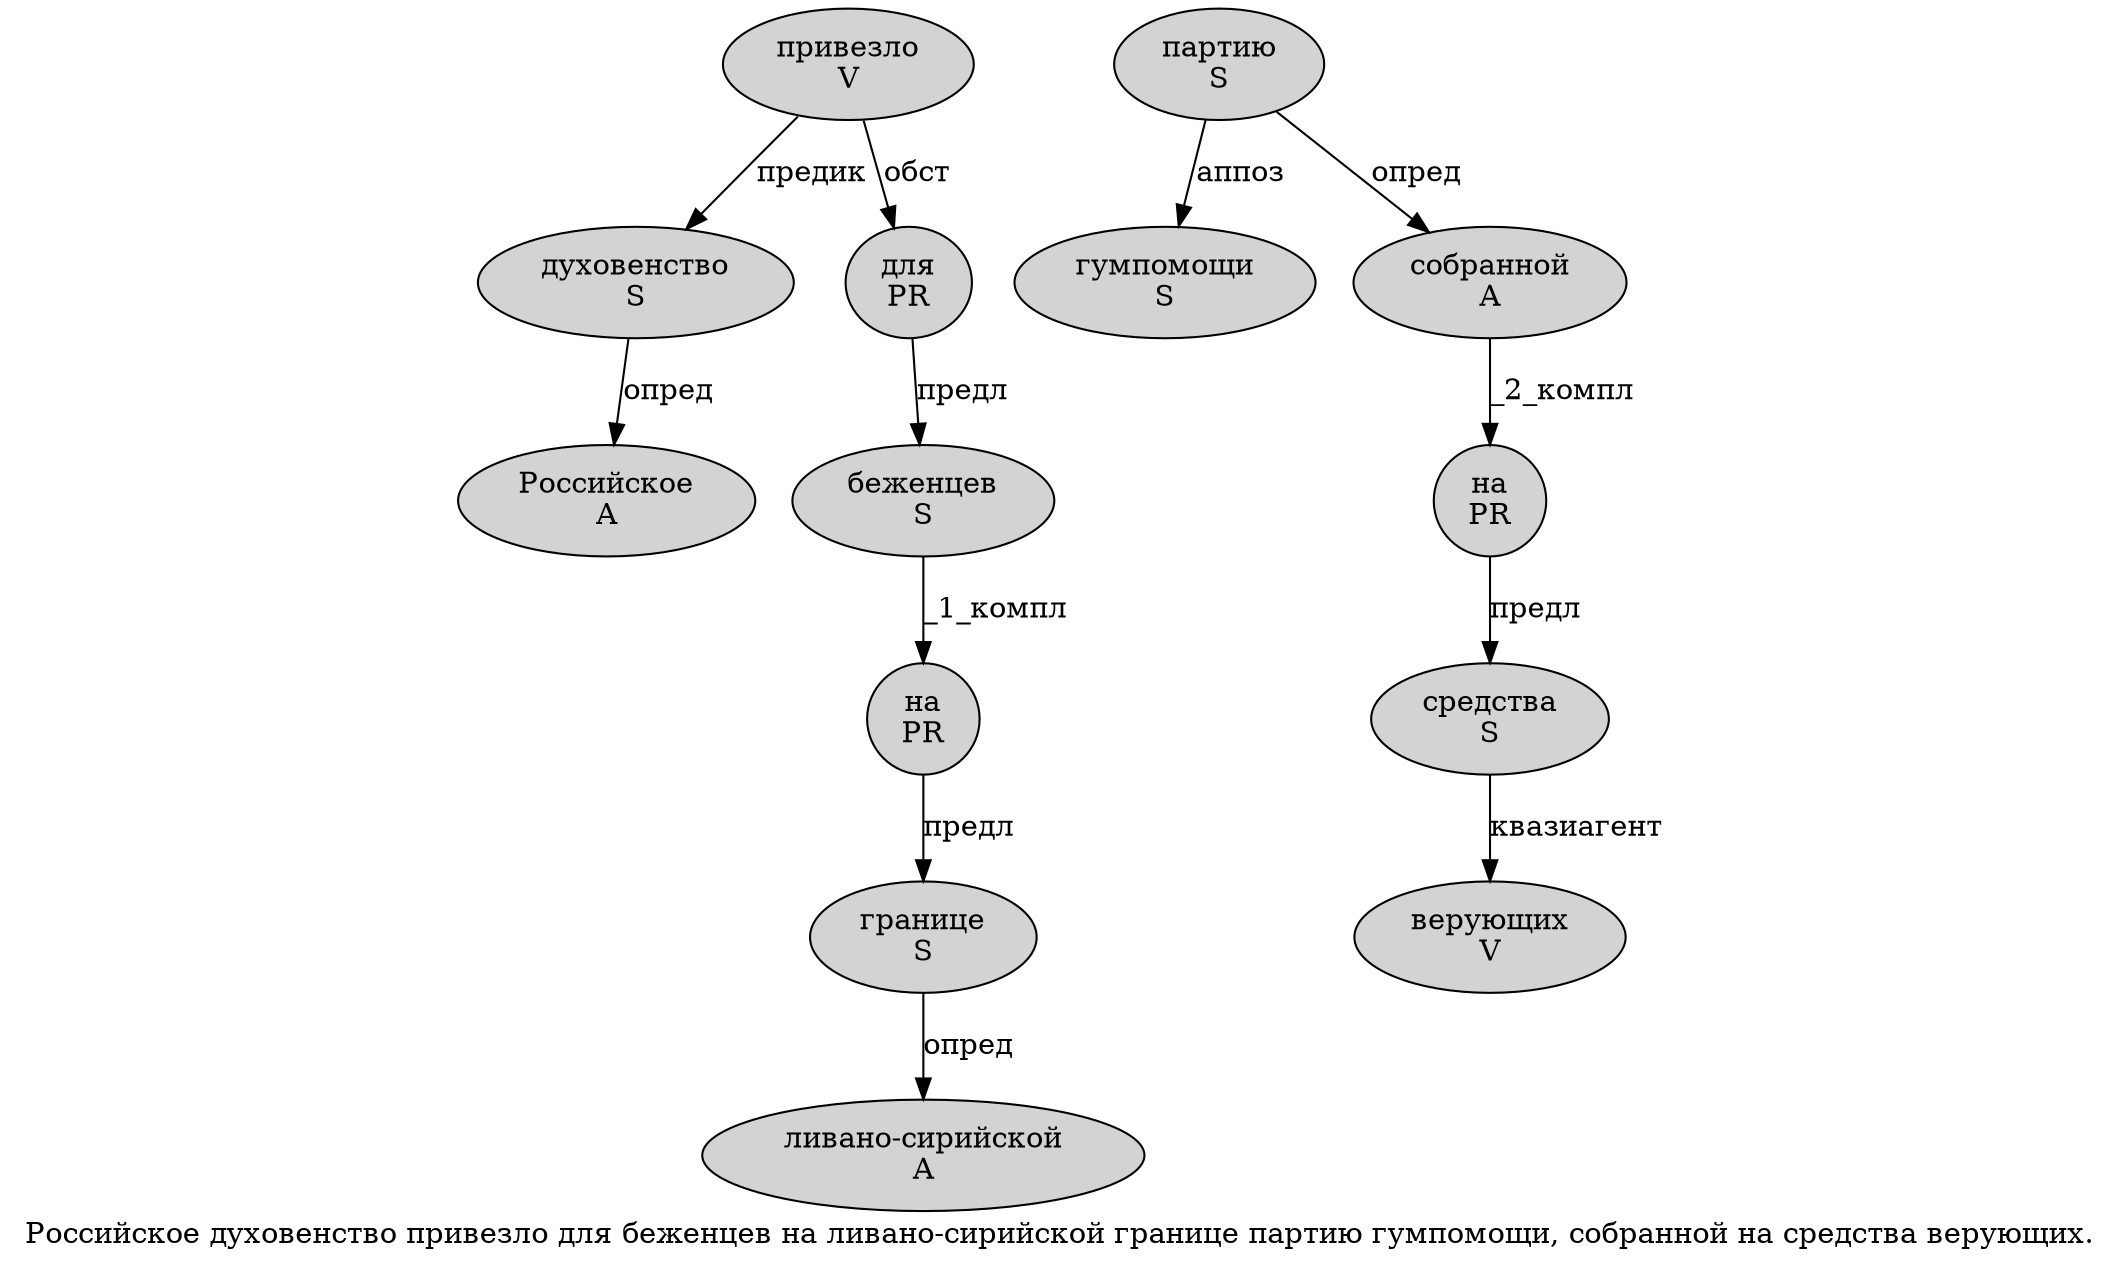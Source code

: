 digraph SENTENCE_1059 {
	graph [label="Российское духовенство привезло для беженцев на ливано-сирийской границе партию гумпомощи, собранной на средства верующих."]
	node [style=filled]
		0 [label="Российское
A" color="" fillcolor=lightgray penwidth=1 shape=ellipse]
		1 [label="духовенство
S" color="" fillcolor=lightgray penwidth=1 shape=ellipse]
		2 [label="привезло
V" color="" fillcolor=lightgray penwidth=1 shape=ellipse]
		3 [label="для
PR" color="" fillcolor=lightgray penwidth=1 shape=ellipse]
		4 [label="беженцев
S" color="" fillcolor=lightgray penwidth=1 shape=ellipse]
		5 [label="на
PR" color="" fillcolor=lightgray penwidth=1 shape=ellipse]
		6 [label="ливано-сирийской
A" color="" fillcolor=lightgray penwidth=1 shape=ellipse]
		7 [label="границе
S" color="" fillcolor=lightgray penwidth=1 shape=ellipse]
		8 [label="партию
S" color="" fillcolor=lightgray penwidth=1 shape=ellipse]
		9 [label="гумпомощи
S" color="" fillcolor=lightgray penwidth=1 shape=ellipse]
		11 [label="собранной
A" color="" fillcolor=lightgray penwidth=1 shape=ellipse]
		12 [label="на
PR" color="" fillcolor=lightgray penwidth=1 shape=ellipse]
		13 [label="средства
S" color="" fillcolor=lightgray penwidth=1 shape=ellipse]
		14 [label="верующих
V" color="" fillcolor=lightgray penwidth=1 shape=ellipse]
			1 -> 0 [label="опред"]
			4 -> 5 [label="_1_компл"]
			12 -> 13 [label="предл"]
			11 -> 12 [label="_2_компл"]
			2 -> 1 [label="предик"]
			2 -> 3 [label="обст"]
			13 -> 14 [label="квазиагент"]
			5 -> 7 [label="предл"]
			3 -> 4 [label="предл"]
			7 -> 6 [label="опред"]
			8 -> 9 [label="аппоз"]
			8 -> 11 [label="опред"]
}